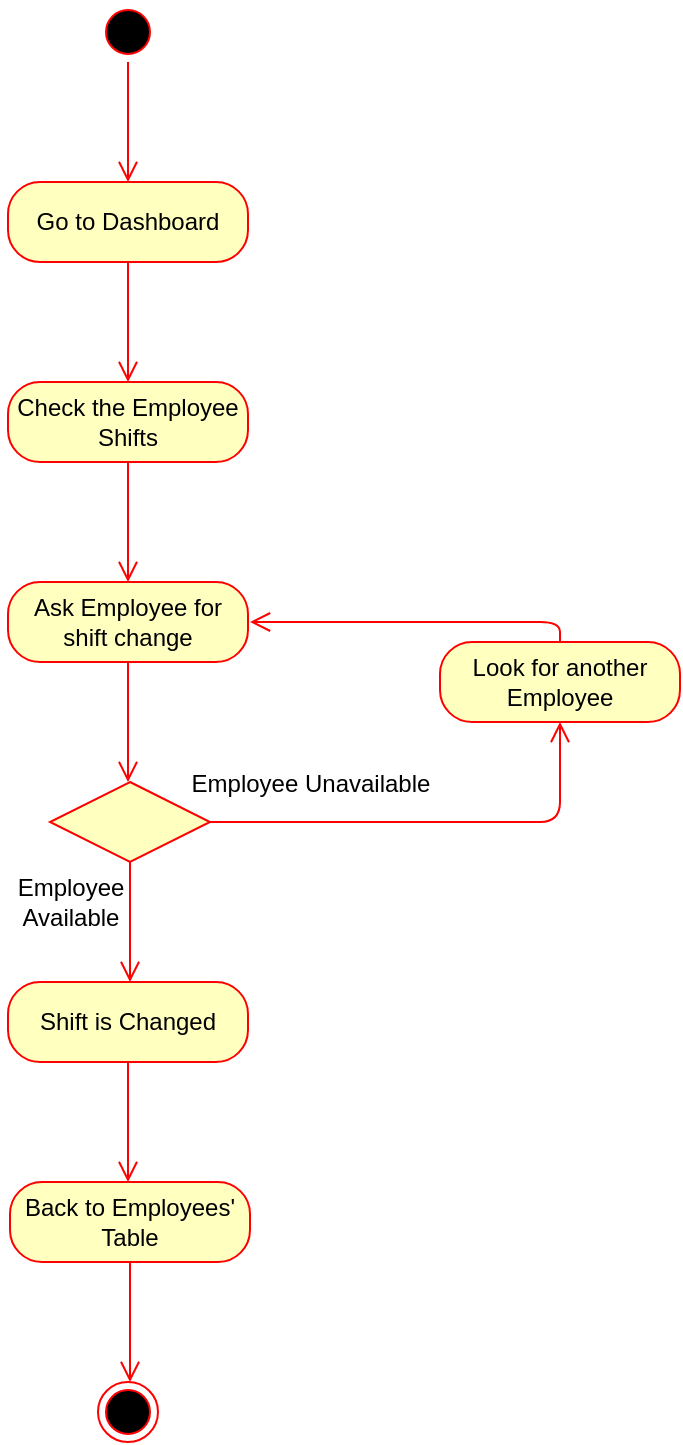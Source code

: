 <mxfile version="13.0.9" type="github">
  <diagram id="4K81Am91HVjqWwRLbeYU" name="Page-1">
    <mxGraphModel dx="782" dy="469" grid="1" gridSize="10" guides="1" tooltips="1" connect="1" arrows="1" fold="1" page="1" pageScale="1" pageWidth="827" pageHeight="1169" math="0" shadow="0">
      <root>
        <mxCell id="0" />
        <mxCell id="1" parent="0" />
        <mxCell id="SsuHrfjVvnLRws1MBkG0-1" value="" style="ellipse;html=1;shape=startState;fillColor=#000000;strokeColor=#ff0000;" vertex="1" parent="1">
          <mxGeometry x="384" y="10" width="30" height="30" as="geometry" />
        </mxCell>
        <mxCell id="SsuHrfjVvnLRws1MBkG0-2" value="" style="edgeStyle=orthogonalEdgeStyle;html=1;verticalAlign=bottom;endArrow=open;endSize=8;strokeColor=#ff0000;" edge="1" source="SsuHrfjVvnLRws1MBkG0-1" parent="1">
          <mxGeometry relative="1" as="geometry">
            <mxPoint x="399" y="100" as="targetPoint" />
          </mxGeometry>
        </mxCell>
        <mxCell id="SsuHrfjVvnLRws1MBkG0-3" value="Go to Dashboard" style="rounded=1;whiteSpace=wrap;html=1;arcSize=40;fontColor=#000000;fillColor=#ffffc0;strokeColor=#ff0000;" vertex="1" parent="1">
          <mxGeometry x="339" y="100" width="120" height="40" as="geometry" />
        </mxCell>
        <mxCell id="SsuHrfjVvnLRws1MBkG0-4" value="" style="edgeStyle=orthogonalEdgeStyle;html=1;verticalAlign=bottom;endArrow=open;endSize=8;strokeColor=#ff0000;" edge="1" source="SsuHrfjVvnLRws1MBkG0-3" parent="1">
          <mxGeometry relative="1" as="geometry">
            <mxPoint x="399" y="200" as="targetPoint" />
          </mxGeometry>
        </mxCell>
        <mxCell id="SsuHrfjVvnLRws1MBkG0-5" value="Check the Employee Shifts" style="rounded=1;whiteSpace=wrap;html=1;arcSize=40;fontColor=#000000;fillColor=#ffffc0;strokeColor=#ff0000;" vertex="1" parent="1">
          <mxGeometry x="339" y="200" width="120" height="40" as="geometry" />
        </mxCell>
        <mxCell id="SsuHrfjVvnLRws1MBkG0-6" value="" style="edgeStyle=orthogonalEdgeStyle;html=1;verticalAlign=bottom;endArrow=open;endSize=8;strokeColor=#ff0000;" edge="1" source="SsuHrfjVvnLRws1MBkG0-5" parent="1">
          <mxGeometry relative="1" as="geometry">
            <mxPoint x="399" y="300" as="targetPoint" />
          </mxGeometry>
        </mxCell>
        <mxCell id="SsuHrfjVvnLRws1MBkG0-7" value="Ask Employee for shift change" style="rounded=1;whiteSpace=wrap;html=1;arcSize=40;fontColor=#000000;fillColor=#ffffc0;strokeColor=#ff0000;" vertex="1" parent="1">
          <mxGeometry x="339" y="300" width="120" height="40" as="geometry" />
        </mxCell>
        <mxCell id="SsuHrfjVvnLRws1MBkG0-8" value="" style="edgeStyle=orthogonalEdgeStyle;html=1;verticalAlign=bottom;endArrow=open;endSize=8;strokeColor=#ff0000;" edge="1" source="SsuHrfjVvnLRws1MBkG0-7" parent="1">
          <mxGeometry relative="1" as="geometry">
            <mxPoint x="399" y="400" as="targetPoint" />
          </mxGeometry>
        </mxCell>
        <mxCell id="SsuHrfjVvnLRws1MBkG0-9" value="" style="rhombus;whiteSpace=wrap;html=1;fillColor=#ffffc0;strokeColor=#ff0000;" vertex="1" parent="1">
          <mxGeometry x="360" y="400" width="80" height="40" as="geometry" />
        </mxCell>
        <mxCell id="SsuHrfjVvnLRws1MBkG0-10" value="" style="edgeStyle=orthogonalEdgeStyle;html=1;align=left;verticalAlign=bottom;endArrow=open;endSize=8;strokeColor=#ff0000;entryX=0.5;entryY=1;entryDx=0;entryDy=0;" edge="1" source="SsuHrfjVvnLRws1MBkG0-9" parent="1" target="SsuHrfjVvnLRws1MBkG0-15">
          <mxGeometry x="-1" relative="1" as="geometry">
            <mxPoint x="560" y="420" as="targetPoint" />
          </mxGeometry>
        </mxCell>
        <mxCell id="SsuHrfjVvnLRws1MBkG0-11" value="" style="edgeStyle=orthogonalEdgeStyle;html=1;align=left;verticalAlign=top;endArrow=open;endSize=8;strokeColor=#ff0000;" edge="1" source="SsuHrfjVvnLRws1MBkG0-9" parent="1">
          <mxGeometry y="30" relative="1" as="geometry">
            <mxPoint x="400" y="500" as="targetPoint" />
            <mxPoint as="offset" />
          </mxGeometry>
        </mxCell>
        <mxCell id="SsuHrfjVvnLRws1MBkG0-14" value="Employee Unavailable" style="text;html=1;align=center;verticalAlign=middle;resizable=0;points=[];autosize=1;" vertex="1" parent="1">
          <mxGeometry x="425" y="391" width="130" height="20" as="geometry" />
        </mxCell>
        <mxCell id="SsuHrfjVvnLRws1MBkG0-15" value="Look for another Employee" style="rounded=1;whiteSpace=wrap;html=1;arcSize=40;fontColor=#000000;fillColor=#ffffc0;strokeColor=#ff0000;" vertex="1" parent="1">
          <mxGeometry x="555" y="330" width="120" height="40" as="geometry" />
        </mxCell>
        <mxCell id="SsuHrfjVvnLRws1MBkG0-16" value="" style="edgeStyle=orthogonalEdgeStyle;html=1;verticalAlign=bottom;endArrow=open;endSize=8;strokeColor=#ff0000;exitX=0.5;exitY=0;exitDx=0;exitDy=0;" edge="1" source="SsuHrfjVvnLRws1MBkG0-15" parent="1">
          <mxGeometry relative="1" as="geometry">
            <mxPoint x="460" y="320" as="targetPoint" />
            <Array as="points">
              <mxPoint x="615" y="320" />
            </Array>
          </mxGeometry>
        </mxCell>
        <mxCell id="SsuHrfjVvnLRws1MBkG0-17" value="Employee&lt;br&gt;Available" style="text;html=1;align=center;verticalAlign=middle;resizable=0;points=[];autosize=1;" vertex="1" parent="1">
          <mxGeometry x="335" y="445" width="70" height="30" as="geometry" />
        </mxCell>
        <mxCell id="SsuHrfjVvnLRws1MBkG0-18" value="Shift is Changed" style="rounded=1;whiteSpace=wrap;html=1;arcSize=40;fontColor=#000000;fillColor=#ffffc0;strokeColor=#ff0000;" vertex="1" parent="1">
          <mxGeometry x="339" y="500" width="120" height="40" as="geometry" />
        </mxCell>
        <mxCell id="SsuHrfjVvnLRws1MBkG0-19" value="" style="edgeStyle=orthogonalEdgeStyle;html=1;verticalAlign=bottom;endArrow=open;endSize=8;strokeColor=#ff0000;" edge="1" source="SsuHrfjVvnLRws1MBkG0-18" parent="1">
          <mxGeometry relative="1" as="geometry">
            <mxPoint x="399" y="600" as="targetPoint" />
          </mxGeometry>
        </mxCell>
        <mxCell id="SsuHrfjVvnLRws1MBkG0-20" value="Back to Employees&#39; Table" style="rounded=1;whiteSpace=wrap;html=1;arcSize=40;fontColor=#000000;fillColor=#ffffc0;strokeColor=#ff0000;" vertex="1" parent="1">
          <mxGeometry x="340" y="600" width="120" height="40" as="geometry" />
        </mxCell>
        <mxCell id="SsuHrfjVvnLRws1MBkG0-21" value="" style="edgeStyle=orthogonalEdgeStyle;html=1;verticalAlign=bottom;endArrow=open;endSize=8;strokeColor=#ff0000;" edge="1" source="SsuHrfjVvnLRws1MBkG0-20" parent="1">
          <mxGeometry relative="1" as="geometry">
            <mxPoint x="400" y="700" as="targetPoint" />
          </mxGeometry>
        </mxCell>
        <mxCell id="SsuHrfjVvnLRws1MBkG0-22" value="" style="ellipse;html=1;shape=endState;fillColor=#000000;strokeColor=#ff0000;" vertex="1" parent="1">
          <mxGeometry x="384" y="700" width="30" height="30" as="geometry" />
        </mxCell>
      </root>
    </mxGraphModel>
  </diagram>
</mxfile>
